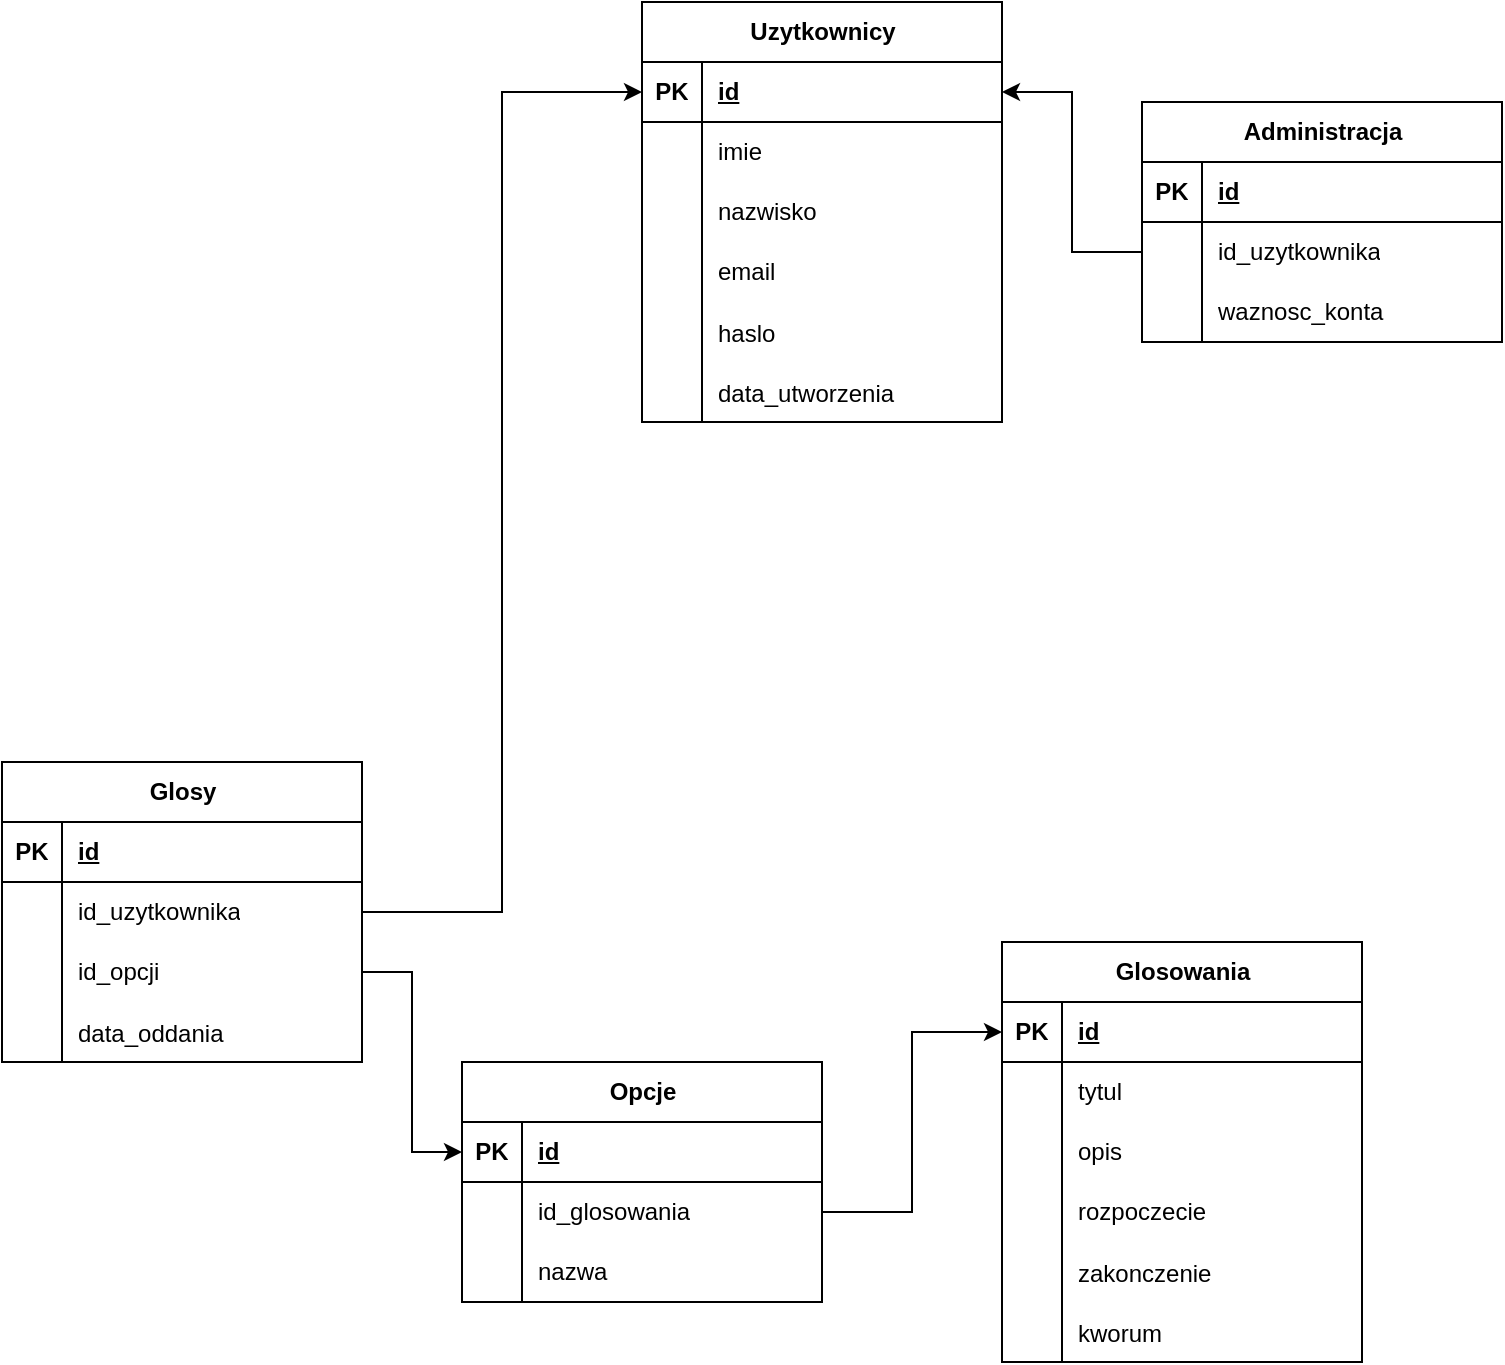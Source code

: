 <mxfile version="22.1.7" type="device">
  <diagram name="Strona-1" id="zW4kjrmXMQsIsDoaP6CA">
    <mxGraphModel dx="1434" dy="782" grid="1" gridSize="10" guides="1" tooltips="1" connect="1" arrows="1" fold="1" page="1" pageScale="1" pageWidth="827" pageHeight="1169" math="0" shadow="0">
      <root>
        <mxCell id="0" />
        <mxCell id="1" parent="0" />
        <mxCell id="BT4gXJ0kZLBB52C4rFfF-1" value="Glosowania" style="shape=table;startSize=30;container=1;collapsible=1;childLayout=tableLayout;fixedRows=1;rowLines=0;fontStyle=1;align=center;resizeLast=1;html=1;" vertex="1" parent="1">
          <mxGeometry x="520" y="610" width="180" height="210" as="geometry" />
        </mxCell>
        <mxCell id="BT4gXJ0kZLBB52C4rFfF-2" value="" style="shape=tableRow;horizontal=0;startSize=0;swimlaneHead=0;swimlaneBody=0;fillColor=none;collapsible=0;dropTarget=0;points=[[0,0.5],[1,0.5]];portConstraint=eastwest;top=0;left=0;right=0;bottom=1;" vertex="1" parent="BT4gXJ0kZLBB52C4rFfF-1">
          <mxGeometry y="30" width="180" height="30" as="geometry" />
        </mxCell>
        <mxCell id="BT4gXJ0kZLBB52C4rFfF-3" value="PK" style="shape=partialRectangle;connectable=0;fillColor=none;top=0;left=0;bottom=0;right=0;fontStyle=1;overflow=hidden;whiteSpace=wrap;html=1;" vertex="1" parent="BT4gXJ0kZLBB52C4rFfF-2">
          <mxGeometry width="30" height="30" as="geometry">
            <mxRectangle width="30" height="30" as="alternateBounds" />
          </mxGeometry>
        </mxCell>
        <mxCell id="BT4gXJ0kZLBB52C4rFfF-4" value="id" style="shape=partialRectangle;connectable=0;fillColor=none;top=0;left=0;bottom=0;right=0;align=left;spacingLeft=6;fontStyle=5;overflow=hidden;whiteSpace=wrap;html=1;" vertex="1" parent="BT4gXJ0kZLBB52C4rFfF-2">
          <mxGeometry x="30" width="150" height="30" as="geometry">
            <mxRectangle width="150" height="30" as="alternateBounds" />
          </mxGeometry>
        </mxCell>
        <mxCell id="BT4gXJ0kZLBB52C4rFfF-5" value="" style="shape=tableRow;horizontal=0;startSize=0;swimlaneHead=0;swimlaneBody=0;fillColor=none;collapsible=0;dropTarget=0;points=[[0,0.5],[1,0.5]];portConstraint=eastwest;top=0;left=0;right=0;bottom=0;" vertex="1" parent="BT4gXJ0kZLBB52C4rFfF-1">
          <mxGeometry y="60" width="180" height="30" as="geometry" />
        </mxCell>
        <mxCell id="BT4gXJ0kZLBB52C4rFfF-6" value="" style="shape=partialRectangle;connectable=0;fillColor=none;top=0;left=0;bottom=0;right=0;editable=1;overflow=hidden;whiteSpace=wrap;html=1;" vertex="1" parent="BT4gXJ0kZLBB52C4rFfF-5">
          <mxGeometry width="30" height="30" as="geometry">
            <mxRectangle width="30" height="30" as="alternateBounds" />
          </mxGeometry>
        </mxCell>
        <mxCell id="BT4gXJ0kZLBB52C4rFfF-7" value="tytul" style="shape=partialRectangle;connectable=0;fillColor=none;top=0;left=0;bottom=0;right=0;align=left;spacingLeft=6;overflow=hidden;whiteSpace=wrap;html=1;" vertex="1" parent="BT4gXJ0kZLBB52C4rFfF-5">
          <mxGeometry x="30" width="150" height="30" as="geometry">
            <mxRectangle width="150" height="30" as="alternateBounds" />
          </mxGeometry>
        </mxCell>
        <mxCell id="BT4gXJ0kZLBB52C4rFfF-8" value="" style="shape=tableRow;horizontal=0;startSize=0;swimlaneHead=0;swimlaneBody=0;fillColor=none;collapsible=0;dropTarget=0;points=[[0,0.5],[1,0.5]];portConstraint=eastwest;top=0;left=0;right=0;bottom=0;" vertex="1" parent="BT4gXJ0kZLBB52C4rFfF-1">
          <mxGeometry y="90" width="180" height="30" as="geometry" />
        </mxCell>
        <mxCell id="BT4gXJ0kZLBB52C4rFfF-9" value="" style="shape=partialRectangle;connectable=0;fillColor=none;top=0;left=0;bottom=0;right=0;editable=1;overflow=hidden;whiteSpace=wrap;html=1;" vertex="1" parent="BT4gXJ0kZLBB52C4rFfF-8">
          <mxGeometry width="30" height="30" as="geometry">
            <mxRectangle width="30" height="30" as="alternateBounds" />
          </mxGeometry>
        </mxCell>
        <mxCell id="BT4gXJ0kZLBB52C4rFfF-10" value="opis" style="shape=partialRectangle;connectable=0;fillColor=none;top=0;left=0;bottom=0;right=0;align=left;spacingLeft=6;overflow=hidden;whiteSpace=wrap;html=1;" vertex="1" parent="BT4gXJ0kZLBB52C4rFfF-8">
          <mxGeometry x="30" width="150" height="30" as="geometry">
            <mxRectangle width="150" height="30" as="alternateBounds" />
          </mxGeometry>
        </mxCell>
        <mxCell id="BT4gXJ0kZLBB52C4rFfF-11" value="" style="shape=tableRow;horizontal=0;startSize=0;swimlaneHead=0;swimlaneBody=0;fillColor=none;collapsible=0;dropTarget=0;points=[[0,0.5],[1,0.5]];portConstraint=eastwest;top=0;left=0;right=0;bottom=0;" vertex="1" parent="BT4gXJ0kZLBB52C4rFfF-1">
          <mxGeometry y="120" width="180" height="30" as="geometry" />
        </mxCell>
        <mxCell id="BT4gXJ0kZLBB52C4rFfF-12" value="" style="shape=partialRectangle;connectable=0;fillColor=none;top=0;left=0;bottom=0;right=0;editable=1;overflow=hidden;whiteSpace=wrap;html=1;" vertex="1" parent="BT4gXJ0kZLBB52C4rFfF-11">
          <mxGeometry width="30" height="30" as="geometry">
            <mxRectangle width="30" height="30" as="alternateBounds" />
          </mxGeometry>
        </mxCell>
        <mxCell id="BT4gXJ0kZLBB52C4rFfF-13" value="rozpoczecie" style="shape=partialRectangle;connectable=0;fillColor=none;top=0;left=0;bottom=0;right=0;align=left;spacingLeft=6;overflow=hidden;whiteSpace=wrap;html=1;" vertex="1" parent="BT4gXJ0kZLBB52C4rFfF-11">
          <mxGeometry x="30" width="150" height="30" as="geometry">
            <mxRectangle width="150" height="30" as="alternateBounds" />
          </mxGeometry>
        </mxCell>
        <mxCell id="BT4gXJ0kZLBB52C4rFfF-40" value="" style="shape=tableRow;horizontal=0;startSize=0;swimlaneHead=0;swimlaneBody=0;fillColor=none;collapsible=0;dropTarget=0;points=[[0,0.5],[1,0.5]];portConstraint=eastwest;top=0;left=0;right=0;bottom=0;" vertex="1" parent="BT4gXJ0kZLBB52C4rFfF-1">
          <mxGeometry y="150" width="180" height="30" as="geometry" />
        </mxCell>
        <mxCell id="BT4gXJ0kZLBB52C4rFfF-41" value="" style="shape=partialRectangle;connectable=0;fillColor=none;top=0;left=0;bottom=0;right=0;editable=1;overflow=hidden;" vertex="1" parent="BT4gXJ0kZLBB52C4rFfF-40">
          <mxGeometry width="30" height="30" as="geometry">
            <mxRectangle width="30" height="30" as="alternateBounds" />
          </mxGeometry>
        </mxCell>
        <mxCell id="BT4gXJ0kZLBB52C4rFfF-42" value="zakonczenie" style="shape=partialRectangle;connectable=0;fillColor=none;top=0;left=0;bottom=0;right=0;align=left;spacingLeft=6;overflow=hidden;" vertex="1" parent="BT4gXJ0kZLBB52C4rFfF-40">
          <mxGeometry x="30" width="150" height="30" as="geometry">
            <mxRectangle width="150" height="30" as="alternateBounds" />
          </mxGeometry>
        </mxCell>
        <mxCell id="BT4gXJ0kZLBB52C4rFfF-43" value="" style="shape=tableRow;horizontal=0;startSize=0;swimlaneHead=0;swimlaneBody=0;fillColor=none;collapsible=0;dropTarget=0;points=[[0,0.5],[1,0.5]];portConstraint=eastwest;top=0;left=0;right=0;bottom=0;" vertex="1" parent="BT4gXJ0kZLBB52C4rFfF-1">
          <mxGeometry y="180" width="180" height="30" as="geometry" />
        </mxCell>
        <mxCell id="BT4gXJ0kZLBB52C4rFfF-44" value="" style="shape=partialRectangle;connectable=0;fillColor=none;top=0;left=0;bottom=0;right=0;editable=1;overflow=hidden;" vertex="1" parent="BT4gXJ0kZLBB52C4rFfF-43">
          <mxGeometry width="30" height="30" as="geometry">
            <mxRectangle width="30" height="30" as="alternateBounds" />
          </mxGeometry>
        </mxCell>
        <mxCell id="BT4gXJ0kZLBB52C4rFfF-45" value="kworum" style="shape=partialRectangle;connectable=0;fillColor=none;top=0;left=0;bottom=0;right=0;align=left;spacingLeft=6;overflow=hidden;" vertex="1" parent="BT4gXJ0kZLBB52C4rFfF-43">
          <mxGeometry x="30" width="150" height="30" as="geometry">
            <mxRectangle width="150" height="30" as="alternateBounds" />
          </mxGeometry>
        </mxCell>
        <mxCell id="BT4gXJ0kZLBB52C4rFfF-14" value="Uzytkownicy" style="shape=table;startSize=30;container=1;collapsible=1;childLayout=tableLayout;fixedRows=1;rowLines=0;fontStyle=1;align=center;resizeLast=1;html=1;" vertex="1" parent="1">
          <mxGeometry x="340" y="140" width="180" height="210" as="geometry" />
        </mxCell>
        <mxCell id="BT4gXJ0kZLBB52C4rFfF-15" value="" style="shape=tableRow;horizontal=0;startSize=0;swimlaneHead=0;swimlaneBody=0;fillColor=none;collapsible=0;dropTarget=0;points=[[0,0.5],[1,0.5]];portConstraint=eastwest;top=0;left=0;right=0;bottom=1;" vertex="1" parent="BT4gXJ0kZLBB52C4rFfF-14">
          <mxGeometry y="30" width="180" height="30" as="geometry" />
        </mxCell>
        <mxCell id="BT4gXJ0kZLBB52C4rFfF-16" value="PK" style="shape=partialRectangle;connectable=0;fillColor=none;top=0;left=0;bottom=0;right=0;fontStyle=1;overflow=hidden;whiteSpace=wrap;html=1;" vertex="1" parent="BT4gXJ0kZLBB52C4rFfF-15">
          <mxGeometry width="30" height="30" as="geometry">
            <mxRectangle width="30" height="30" as="alternateBounds" />
          </mxGeometry>
        </mxCell>
        <mxCell id="BT4gXJ0kZLBB52C4rFfF-17" value="id" style="shape=partialRectangle;connectable=0;fillColor=none;top=0;left=0;bottom=0;right=0;align=left;spacingLeft=6;fontStyle=5;overflow=hidden;whiteSpace=wrap;html=1;" vertex="1" parent="BT4gXJ0kZLBB52C4rFfF-15">
          <mxGeometry x="30" width="150" height="30" as="geometry">
            <mxRectangle width="150" height="30" as="alternateBounds" />
          </mxGeometry>
        </mxCell>
        <mxCell id="BT4gXJ0kZLBB52C4rFfF-18" value="" style="shape=tableRow;horizontal=0;startSize=0;swimlaneHead=0;swimlaneBody=0;fillColor=none;collapsible=0;dropTarget=0;points=[[0,0.5],[1,0.5]];portConstraint=eastwest;top=0;left=0;right=0;bottom=0;" vertex="1" parent="BT4gXJ0kZLBB52C4rFfF-14">
          <mxGeometry y="60" width="180" height="30" as="geometry" />
        </mxCell>
        <mxCell id="BT4gXJ0kZLBB52C4rFfF-19" value="" style="shape=partialRectangle;connectable=0;fillColor=none;top=0;left=0;bottom=0;right=0;editable=1;overflow=hidden;whiteSpace=wrap;html=1;" vertex="1" parent="BT4gXJ0kZLBB52C4rFfF-18">
          <mxGeometry width="30" height="30" as="geometry">
            <mxRectangle width="30" height="30" as="alternateBounds" />
          </mxGeometry>
        </mxCell>
        <mxCell id="BT4gXJ0kZLBB52C4rFfF-20" value="imie" style="shape=partialRectangle;connectable=0;fillColor=none;top=0;left=0;bottom=0;right=0;align=left;spacingLeft=6;overflow=hidden;whiteSpace=wrap;html=1;" vertex="1" parent="BT4gXJ0kZLBB52C4rFfF-18">
          <mxGeometry x="30" width="150" height="30" as="geometry">
            <mxRectangle width="150" height="30" as="alternateBounds" />
          </mxGeometry>
        </mxCell>
        <mxCell id="BT4gXJ0kZLBB52C4rFfF-21" value="" style="shape=tableRow;horizontal=0;startSize=0;swimlaneHead=0;swimlaneBody=0;fillColor=none;collapsible=0;dropTarget=0;points=[[0,0.5],[1,0.5]];portConstraint=eastwest;top=0;left=0;right=0;bottom=0;" vertex="1" parent="BT4gXJ0kZLBB52C4rFfF-14">
          <mxGeometry y="90" width="180" height="30" as="geometry" />
        </mxCell>
        <mxCell id="BT4gXJ0kZLBB52C4rFfF-22" value="" style="shape=partialRectangle;connectable=0;fillColor=none;top=0;left=0;bottom=0;right=0;editable=1;overflow=hidden;whiteSpace=wrap;html=1;" vertex="1" parent="BT4gXJ0kZLBB52C4rFfF-21">
          <mxGeometry width="30" height="30" as="geometry">
            <mxRectangle width="30" height="30" as="alternateBounds" />
          </mxGeometry>
        </mxCell>
        <mxCell id="BT4gXJ0kZLBB52C4rFfF-23" value="nazwisko" style="shape=partialRectangle;connectable=0;fillColor=none;top=0;left=0;bottom=0;right=0;align=left;spacingLeft=6;overflow=hidden;whiteSpace=wrap;html=1;" vertex="1" parent="BT4gXJ0kZLBB52C4rFfF-21">
          <mxGeometry x="30" width="150" height="30" as="geometry">
            <mxRectangle width="150" height="30" as="alternateBounds" />
          </mxGeometry>
        </mxCell>
        <mxCell id="BT4gXJ0kZLBB52C4rFfF-24" value="" style="shape=tableRow;horizontal=0;startSize=0;swimlaneHead=0;swimlaneBody=0;fillColor=none;collapsible=0;dropTarget=0;points=[[0,0.5],[1,0.5]];portConstraint=eastwest;top=0;left=0;right=0;bottom=0;" vertex="1" parent="BT4gXJ0kZLBB52C4rFfF-14">
          <mxGeometry y="120" width="180" height="30" as="geometry" />
        </mxCell>
        <mxCell id="BT4gXJ0kZLBB52C4rFfF-25" value="" style="shape=partialRectangle;connectable=0;fillColor=none;top=0;left=0;bottom=0;right=0;editable=1;overflow=hidden;whiteSpace=wrap;html=1;" vertex="1" parent="BT4gXJ0kZLBB52C4rFfF-24">
          <mxGeometry width="30" height="30" as="geometry">
            <mxRectangle width="30" height="30" as="alternateBounds" />
          </mxGeometry>
        </mxCell>
        <mxCell id="BT4gXJ0kZLBB52C4rFfF-26" value="email" style="shape=partialRectangle;connectable=0;fillColor=none;top=0;left=0;bottom=0;right=0;align=left;spacingLeft=6;overflow=hidden;whiteSpace=wrap;html=1;" vertex="1" parent="BT4gXJ0kZLBB52C4rFfF-24">
          <mxGeometry x="30" width="150" height="30" as="geometry">
            <mxRectangle width="150" height="30" as="alternateBounds" />
          </mxGeometry>
        </mxCell>
        <mxCell id="BT4gXJ0kZLBB52C4rFfF-75" value="" style="shape=tableRow;horizontal=0;startSize=0;swimlaneHead=0;swimlaneBody=0;fillColor=none;collapsible=0;dropTarget=0;points=[[0,0.5],[1,0.5]];portConstraint=eastwest;top=0;left=0;right=0;bottom=0;" vertex="1" parent="BT4gXJ0kZLBB52C4rFfF-14">
          <mxGeometry y="150" width="180" height="30" as="geometry" />
        </mxCell>
        <mxCell id="BT4gXJ0kZLBB52C4rFfF-76" value="" style="shape=partialRectangle;connectable=0;fillColor=none;top=0;left=0;bottom=0;right=0;editable=1;overflow=hidden;" vertex="1" parent="BT4gXJ0kZLBB52C4rFfF-75">
          <mxGeometry width="30" height="30" as="geometry">
            <mxRectangle width="30" height="30" as="alternateBounds" />
          </mxGeometry>
        </mxCell>
        <mxCell id="BT4gXJ0kZLBB52C4rFfF-77" value="haslo" style="shape=partialRectangle;connectable=0;fillColor=none;top=0;left=0;bottom=0;right=0;align=left;spacingLeft=6;overflow=hidden;" vertex="1" parent="BT4gXJ0kZLBB52C4rFfF-75">
          <mxGeometry x="30" width="150" height="30" as="geometry">
            <mxRectangle width="150" height="30" as="alternateBounds" />
          </mxGeometry>
        </mxCell>
        <mxCell id="BT4gXJ0kZLBB52C4rFfF-78" value="" style="shape=tableRow;horizontal=0;startSize=0;swimlaneHead=0;swimlaneBody=0;fillColor=none;collapsible=0;dropTarget=0;points=[[0,0.5],[1,0.5]];portConstraint=eastwest;top=0;left=0;right=0;bottom=0;" vertex="1" parent="BT4gXJ0kZLBB52C4rFfF-14">
          <mxGeometry y="180" width="180" height="30" as="geometry" />
        </mxCell>
        <mxCell id="BT4gXJ0kZLBB52C4rFfF-79" value="" style="shape=partialRectangle;connectable=0;fillColor=none;top=0;left=0;bottom=0;right=0;editable=1;overflow=hidden;" vertex="1" parent="BT4gXJ0kZLBB52C4rFfF-78">
          <mxGeometry width="30" height="30" as="geometry">
            <mxRectangle width="30" height="30" as="alternateBounds" />
          </mxGeometry>
        </mxCell>
        <mxCell id="BT4gXJ0kZLBB52C4rFfF-80" value="data_utworzenia" style="shape=partialRectangle;connectable=0;fillColor=none;top=0;left=0;bottom=0;right=0;align=left;spacingLeft=6;overflow=hidden;" vertex="1" parent="BT4gXJ0kZLBB52C4rFfF-78">
          <mxGeometry x="30" width="150" height="30" as="geometry">
            <mxRectangle width="150" height="30" as="alternateBounds" />
          </mxGeometry>
        </mxCell>
        <mxCell id="BT4gXJ0kZLBB52C4rFfF-27" value="Glosy" style="shape=table;startSize=30;container=1;collapsible=1;childLayout=tableLayout;fixedRows=1;rowLines=0;fontStyle=1;align=center;resizeLast=1;html=1;" vertex="1" parent="1">
          <mxGeometry x="20" y="520" width="180" height="150" as="geometry" />
        </mxCell>
        <mxCell id="BT4gXJ0kZLBB52C4rFfF-28" value="" style="shape=tableRow;horizontal=0;startSize=0;swimlaneHead=0;swimlaneBody=0;fillColor=none;collapsible=0;dropTarget=0;points=[[0,0.5],[1,0.5]];portConstraint=eastwest;top=0;left=0;right=0;bottom=1;" vertex="1" parent="BT4gXJ0kZLBB52C4rFfF-27">
          <mxGeometry y="30" width="180" height="30" as="geometry" />
        </mxCell>
        <mxCell id="BT4gXJ0kZLBB52C4rFfF-29" value="PK" style="shape=partialRectangle;connectable=0;fillColor=none;top=0;left=0;bottom=0;right=0;fontStyle=1;overflow=hidden;whiteSpace=wrap;html=1;" vertex="1" parent="BT4gXJ0kZLBB52C4rFfF-28">
          <mxGeometry width="30" height="30" as="geometry">
            <mxRectangle width="30" height="30" as="alternateBounds" />
          </mxGeometry>
        </mxCell>
        <mxCell id="BT4gXJ0kZLBB52C4rFfF-30" value="id" style="shape=partialRectangle;connectable=0;fillColor=none;top=0;left=0;bottom=0;right=0;align=left;spacingLeft=6;fontStyle=5;overflow=hidden;whiteSpace=wrap;html=1;" vertex="1" parent="BT4gXJ0kZLBB52C4rFfF-28">
          <mxGeometry x="30" width="150" height="30" as="geometry">
            <mxRectangle width="150" height="30" as="alternateBounds" />
          </mxGeometry>
        </mxCell>
        <mxCell id="BT4gXJ0kZLBB52C4rFfF-37" value="" style="shape=tableRow;horizontal=0;startSize=0;swimlaneHead=0;swimlaneBody=0;fillColor=none;collapsible=0;dropTarget=0;points=[[0,0.5],[1,0.5]];portConstraint=eastwest;top=0;left=0;right=0;bottom=0;" vertex="1" parent="BT4gXJ0kZLBB52C4rFfF-27">
          <mxGeometry y="60" width="180" height="30" as="geometry" />
        </mxCell>
        <mxCell id="BT4gXJ0kZLBB52C4rFfF-38" value="" style="shape=partialRectangle;connectable=0;fillColor=none;top=0;left=0;bottom=0;right=0;editable=1;overflow=hidden;whiteSpace=wrap;html=1;" vertex="1" parent="BT4gXJ0kZLBB52C4rFfF-37">
          <mxGeometry width="30" height="30" as="geometry">
            <mxRectangle width="30" height="30" as="alternateBounds" />
          </mxGeometry>
        </mxCell>
        <mxCell id="BT4gXJ0kZLBB52C4rFfF-39" value="id_uzytkownika" style="shape=partialRectangle;connectable=0;fillColor=none;top=0;left=0;bottom=0;right=0;align=left;spacingLeft=6;overflow=hidden;whiteSpace=wrap;html=1;" vertex="1" parent="BT4gXJ0kZLBB52C4rFfF-37">
          <mxGeometry x="30" width="150" height="30" as="geometry">
            <mxRectangle width="150" height="30" as="alternateBounds" />
          </mxGeometry>
        </mxCell>
        <mxCell id="BT4gXJ0kZLBB52C4rFfF-34" value="" style="shape=tableRow;horizontal=0;startSize=0;swimlaneHead=0;swimlaneBody=0;fillColor=none;collapsible=0;dropTarget=0;points=[[0,0.5],[1,0.5]];portConstraint=eastwest;top=0;left=0;right=0;bottom=0;" vertex="1" parent="BT4gXJ0kZLBB52C4rFfF-27">
          <mxGeometry y="90" width="180" height="30" as="geometry" />
        </mxCell>
        <mxCell id="BT4gXJ0kZLBB52C4rFfF-35" value="" style="shape=partialRectangle;connectable=0;fillColor=none;top=0;left=0;bottom=0;right=0;editable=1;overflow=hidden;whiteSpace=wrap;html=1;" vertex="1" parent="BT4gXJ0kZLBB52C4rFfF-34">
          <mxGeometry width="30" height="30" as="geometry">
            <mxRectangle width="30" height="30" as="alternateBounds" />
          </mxGeometry>
        </mxCell>
        <mxCell id="BT4gXJ0kZLBB52C4rFfF-36" value="id_opcji" style="shape=partialRectangle;connectable=0;fillColor=none;top=0;left=0;bottom=0;right=0;align=left;spacingLeft=6;overflow=hidden;whiteSpace=wrap;html=1;" vertex="1" parent="BT4gXJ0kZLBB52C4rFfF-34">
          <mxGeometry x="30" width="150" height="30" as="geometry">
            <mxRectangle width="150" height="30" as="alternateBounds" />
          </mxGeometry>
        </mxCell>
        <mxCell id="BT4gXJ0kZLBB52C4rFfF-72" value="" style="shape=tableRow;horizontal=0;startSize=0;swimlaneHead=0;swimlaneBody=0;fillColor=none;collapsible=0;dropTarget=0;points=[[0,0.5],[1,0.5]];portConstraint=eastwest;top=0;left=0;right=0;bottom=0;" vertex="1" parent="BT4gXJ0kZLBB52C4rFfF-27">
          <mxGeometry y="120" width="180" height="30" as="geometry" />
        </mxCell>
        <mxCell id="BT4gXJ0kZLBB52C4rFfF-73" value="" style="shape=partialRectangle;connectable=0;fillColor=none;top=0;left=0;bottom=0;right=0;editable=1;overflow=hidden;" vertex="1" parent="BT4gXJ0kZLBB52C4rFfF-72">
          <mxGeometry width="30" height="30" as="geometry">
            <mxRectangle width="30" height="30" as="alternateBounds" />
          </mxGeometry>
        </mxCell>
        <mxCell id="BT4gXJ0kZLBB52C4rFfF-74" value="data_oddania" style="shape=partialRectangle;connectable=0;fillColor=none;top=0;left=0;bottom=0;right=0;align=left;spacingLeft=6;overflow=hidden;" vertex="1" parent="BT4gXJ0kZLBB52C4rFfF-72">
          <mxGeometry x="30" width="150" height="30" as="geometry">
            <mxRectangle width="150" height="30" as="alternateBounds" />
          </mxGeometry>
        </mxCell>
        <mxCell id="BT4gXJ0kZLBB52C4rFfF-59" value="Opcje" style="shape=table;startSize=30;container=1;collapsible=1;childLayout=tableLayout;fixedRows=1;rowLines=0;fontStyle=1;align=center;resizeLast=1;html=1;" vertex="1" parent="1">
          <mxGeometry x="250" y="670" width="180" height="120" as="geometry" />
        </mxCell>
        <mxCell id="BT4gXJ0kZLBB52C4rFfF-60" value="" style="shape=tableRow;horizontal=0;startSize=0;swimlaneHead=0;swimlaneBody=0;fillColor=none;collapsible=0;dropTarget=0;points=[[0,0.5],[1,0.5]];portConstraint=eastwest;top=0;left=0;right=0;bottom=1;" vertex="1" parent="BT4gXJ0kZLBB52C4rFfF-59">
          <mxGeometry y="30" width="180" height="30" as="geometry" />
        </mxCell>
        <mxCell id="BT4gXJ0kZLBB52C4rFfF-61" value="PK" style="shape=partialRectangle;connectable=0;fillColor=none;top=0;left=0;bottom=0;right=0;fontStyle=1;overflow=hidden;whiteSpace=wrap;html=1;" vertex="1" parent="BT4gXJ0kZLBB52C4rFfF-60">
          <mxGeometry width="30" height="30" as="geometry">
            <mxRectangle width="30" height="30" as="alternateBounds" />
          </mxGeometry>
        </mxCell>
        <mxCell id="BT4gXJ0kZLBB52C4rFfF-62" value="id" style="shape=partialRectangle;connectable=0;fillColor=none;top=0;left=0;bottom=0;right=0;align=left;spacingLeft=6;fontStyle=5;overflow=hidden;whiteSpace=wrap;html=1;" vertex="1" parent="BT4gXJ0kZLBB52C4rFfF-60">
          <mxGeometry x="30" width="150" height="30" as="geometry">
            <mxRectangle width="150" height="30" as="alternateBounds" />
          </mxGeometry>
        </mxCell>
        <mxCell id="BT4gXJ0kZLBB52C4rFfF-63" value="" style="shape=tableRow;horizontal=0;startSize=0;swimlaneHead=0;swimlaneBody=0;fillColor=none;collapsible=0;dropTarget=0;points=[[0,0.5],[1,0.5]];portConstraint=eastwest;top=0;left=0;right=0;bottom=0;" vertex="1" parent="BT4gXJ0kZLBB52C4rFfF-59">
          <mxGeometry y="60" width="180" height="30" as="geometry" />
        </mxCell>
        <mxCell id="BT4gXJ0kZLBB52C4rFfF-64" value="" style="shape=partialRectangle;connectable=0;fillColor=none;top=0;left=0;bottom=0;right=0;editable=1;overflow=hidden;whiteSpace=wrap;html=1;" vertex="1" parent="BT4gXJ0kZLBB52C4rFfF-63">
          <mxGeometry width="30" height="30" as="geometry">
            <mxRectangle width="30" height="30" as="alternateBounds" />
          </mxGeometry>
        </mxCell>
        <mxCell id="BT4gXJ0kZLBB52C4rFfF-65" value="id_glosowania" style="shape=partialRectangle;connectable=0;fillColor=none;top=0;left=0;bottom=0;right=0;align=left;spacingLeft=6;overflow=hidden;whiteSpace=wrap;html=1;" vertex="1" parent="BT4gXJ0kZLBB52C4rFfF-63">
          <mxGeometry x="30" width="150" height="30" as="geometry">
            <mxRectangle width="150" height="30" as="alternateBounds" />
          </mxGeometry>
        </mxCell>
        <mxCell id="BT4gXJ0kZLBB52C4rFfF-66" value="" style="shape=tableRow;horizontal=0;startSize=0;swimlaneHead=0;swimlaneBody=0;fillColor=none;collapsible=0;dropTarget=0;points=[[0,0.5],[1,0.5]];portConstraint=eastwest;top=0;left=0;right=0;bottom=0;" vertex="1" parent="BT4gXJ0kZLBB52C4rFfF-59">
          <mxGeometry y="90" width="180" height="30" as="geometry" />
        </mxCell>
        <mxCell id="BT4gXJ0kZLBB52C4rFfF-67" value="" style="shape=partialRectangle;connectable=0;fillColor=none;top=0;left=0;bottom=0;right=0;editable=1;overflow=hidden;whiteSpace=wrap;html=1;" vertex="1" parent="BT4gXJ0kZLBB52C4rFfF-66">
          <mxGeometry width="30" height="30" as="geometry">
            <mxRectangle width="30" height="30" as="alternateBounds" />
          </mxGeometry>
        </mxCell>
        <mxCell id="BT4gXJ0kZLBB52C4rFfF-68" value="nazwa" style="shape=partialRectangle;connectable=0;fillColor=none;top=0;left=0;bottom=0;right=0;align=left;spacingLeft=6;overflow=hidden;whiteSpace=wrap;html=1;" vertex="1" parent="BT4gXJ0kZLBB52C4rFfF-66">
          <mxGeometry x="30" width="150" height="30" as="geometry">
            <mxRectangle width="150" height="30" as="alternateBounds" />
          </mxGeometry>
        </mxCell>
        <mxCell id="BT4gXJ0kZLBB52C4rFfF-84" value="Administracja" style="shape=table;startSize=30;container=1;collapsible=1;childLayout=tableLayout;fixedRows=1;rowLines=0;fontStyle=1;align=center;resizeLast=1;html=1;" vertex="1" parent="1">
          <mxGeometry x="590" y="190" width="180" height="120" as="geometry" />
        </mxCell>
        <mxCell id="BT4gXJ0kZLBB52C4rFfF-85" value="" style="shape=tableRow;horizontal=0;startSize=0;swimlaneHead=0;swimlaneBody=0;fillColor=none;collapsible=0;dropTarget=0;points=[[0,0.5],[1,0.5]];portConstraint=eastwest;top=0;left=0;right=0;bottom=1;" vertex="1" parent="BT4gXJ0kZLBB52C4rFfF-84">
          <mxGeometry y="30" width="180" height="30" as="geometry" />
        </mxCell>
        <mxCell id="BT4gXJ0kZLBB52C4rFfF-86" value="PK" style="shape=partialRectangle;connectable=0;fillColor=none;top=0;left=0;bottom=0;right=0;fontStyle=1;overflow=hidden;whiteSpace=wrap;html=1;" vertex="1" parent="BT4gXJ0kZLBB52C4rFfF-85">
          <mxGeometry width="30" height="30" as="geometry">
            <mxRectangle width="30" height="30" as="alternateBounds" />
          </mxGeometry>
        </mxCell>
        <mxCell id="BT4gXJ0kZLBB52C4rFfF-87" value="id" style="shape=partialRectangle;connectable=0;fillColor=none;top=0;left=0;bottom=0;right=0;align=left;spacingLeft=6;fontStyle=5;overflow=hidden;whiteSpace=wrap;html=1;" vertex="1" parent="BT4gXJ0kZLBB52C4rFfF-85">
          <mxGeometry x="30" width="150" height="30" as="geometry">
            <mxRectangle width="150" height="30" as="alternateBounds" />
          </mxGeometry>
        </mxCell>
        <mxCell id="BT4gXJ0kZLBB52C4rFfF-88" value="" style="shape=tableRow;horizontal=0;startSize=0;swimlaneHead=0;swimlaneBody=0;fillColor=none;collapsible=0;dropTarget=0;points=[[0,0.5],[1,0.5]];portConstraint=eastwest;top=0;left=0;right=0;bottom=0;" vertex="1" parent="BT4gXJ0kZLBB52C4rFfF-84">
          <mxGeometry y="60" width="180" height="30" as="geometry" />
        </mxCell>
        <mxCell id="BT4gXJ0kZLBB52C4rFfF-89" value="" style="shape=partialRectangle;connectable=0;fillColor=none;top=0;left=0;bottom=0;right=0;editable=1;overflow=hidden;whiteSpace=wrap;html=1;" vertex="1" parent="BT4gXJ0kZLBB52C4rFfF-88">
          <mxGeometry width="30" height="30" as="geometry">
            <mxRectangle width="30" height="30" as="alternateBounds" />
          </mxGeometry>
        </mxCell>
        <mxCell id="BT4gXJ0kZLBB52C4rFfF-90" value="id_uzytkownika" style="shape=partialRectangle;connectable=0;fillColor=none;top=0;left=0;bottom=0;right=0;align=left;spacingLeft=6;overflow=hidden;whiteSpace=wrap;html=1;" vertex="1" parent="BT4gXJ0kZLBB52C4rFfF-88">
          <mxGeometry x="30" width="150" height="30" as="geometry">
            <mxRectangle width="150" height="30" as="alternateBounds" />
          </mxGeometry>
        </mxCell>
        <mxCell id="BT4gXJ0kZLBB52C4rFfF-91" value="" style="shape=tableRow;horizontal=0;startSize=0;swimlaneHead=0;swimlaneBody=0;fillColor=none;collapsible=0;dropTarget=0;points=[[0,0.5],[1,0.5]];portConstraint=eastwest;top=0;left=0;right=0;bottom=0;" vertex="1" parent="BT4gXJ0kZLBB52C4rFfF-84">
          <mxGeometry y="90" width="180" height="30" as="geometry" />
        </mxCell>
        <mxCell id="BT4gXJ0kZLBB52C4rFfF-92" value="" style="shape=partialRectangle;connectable=0;fillColor=none;top=0;left=0;bottom=0;right=0;editable=1;overflow=hidden;whiteSpace=wrap;html=1;" vertex="1" parent="BT4gXJ0kZLBB52C4rFfF-91">
          <mxGeometry width="30" height="30" as="geometry">
            <mxRectangle width="30" height="30" as="alternateBounds" />
          </mxGeometry>
        </mxCell>
        <mxCell id="BT4gXJ0kZLBB52C4rFfF-93" value="waznosc_konta" style="shape=partialRectangle;connectable=0;fillColor=none;top=0;left=0;bottom=0;right=0;align=left;spacingLeft=6;overflow=hidden;whiteSpace=wrap;html=1;" vertex="1" parent="BT4gXJ0kZLBB52C4rFfF-91">
          <mxGeometry x="30" width="150" height="30" as="geometry">
            <mxRectangle width="150" height="30" as="alternateBounds" />
          </mxGeometry>
        </mxCell>
        <mxCell id="BT4gXJ0kZLBB52C4rFfF-97" style="edgeStyle=orthogonalEdgeStyle;rounded=0;orthogonalLoop=1;jettySize=auto;html=1;" edge="1" parent="1" source="BT4gXJ0kZLBB52C4rFfF-63" target="BT4gXJ0kZLBB52C4rFfF-2">
          <mxGeometry relative="1" as="geometry" />
        </mxCell>
        <mxCell id="BT4gXJ0kZLBB52C4rFfF-98" style="edgeStyle=orthogonalEdgeStyle;rounded=0;orthogonalLoop=1;jettySize=auto;html=1;entryX=0;entryY=0.5;entryDx=0;entryDy=0;" edge="1" parent="1" source="BT4gXJ0kZLBB52C4rFfF-34" target="BT4gXJ0kZLBB52C4rFfF-60">
          <mxGeometry relative="1" as="geometry" />
        </mxCell>
        <mxCell id="BT4gXJ0kZLBB52C4rFfF-99" style="edgeStyle=orthogonalEdgeStyle;rounded=0;orthogonalLoop=1;jettySize=auto;html=1;" edge="1" parent="1" source="BT4gXJ0kZLBB52C4rFfF-37" target="BT4gXJ0kZLBB52C4rFfF-15">
          <mxGeometry relative="1" as="geometry" />
        </mxCell>
        <mxCell id="BT4gXJ0kZLBB52C4rFfF-100" style="edgeStyle=orthogonalEdgeStyle;rounded=0;orthogonalLoop=1;jettySize=auto;html=1;" edge="1" parent="1" source="BT4gXJ0kZLBB52C4rFfF-88" target="BT4gXJ0kZLBB52C4rFfF-15">
          <mxGeometry relative="1" as="geometry" />
        </mxCell>
      </root>
    </mxGraphModel>
  </diagram>
</mxfile>
